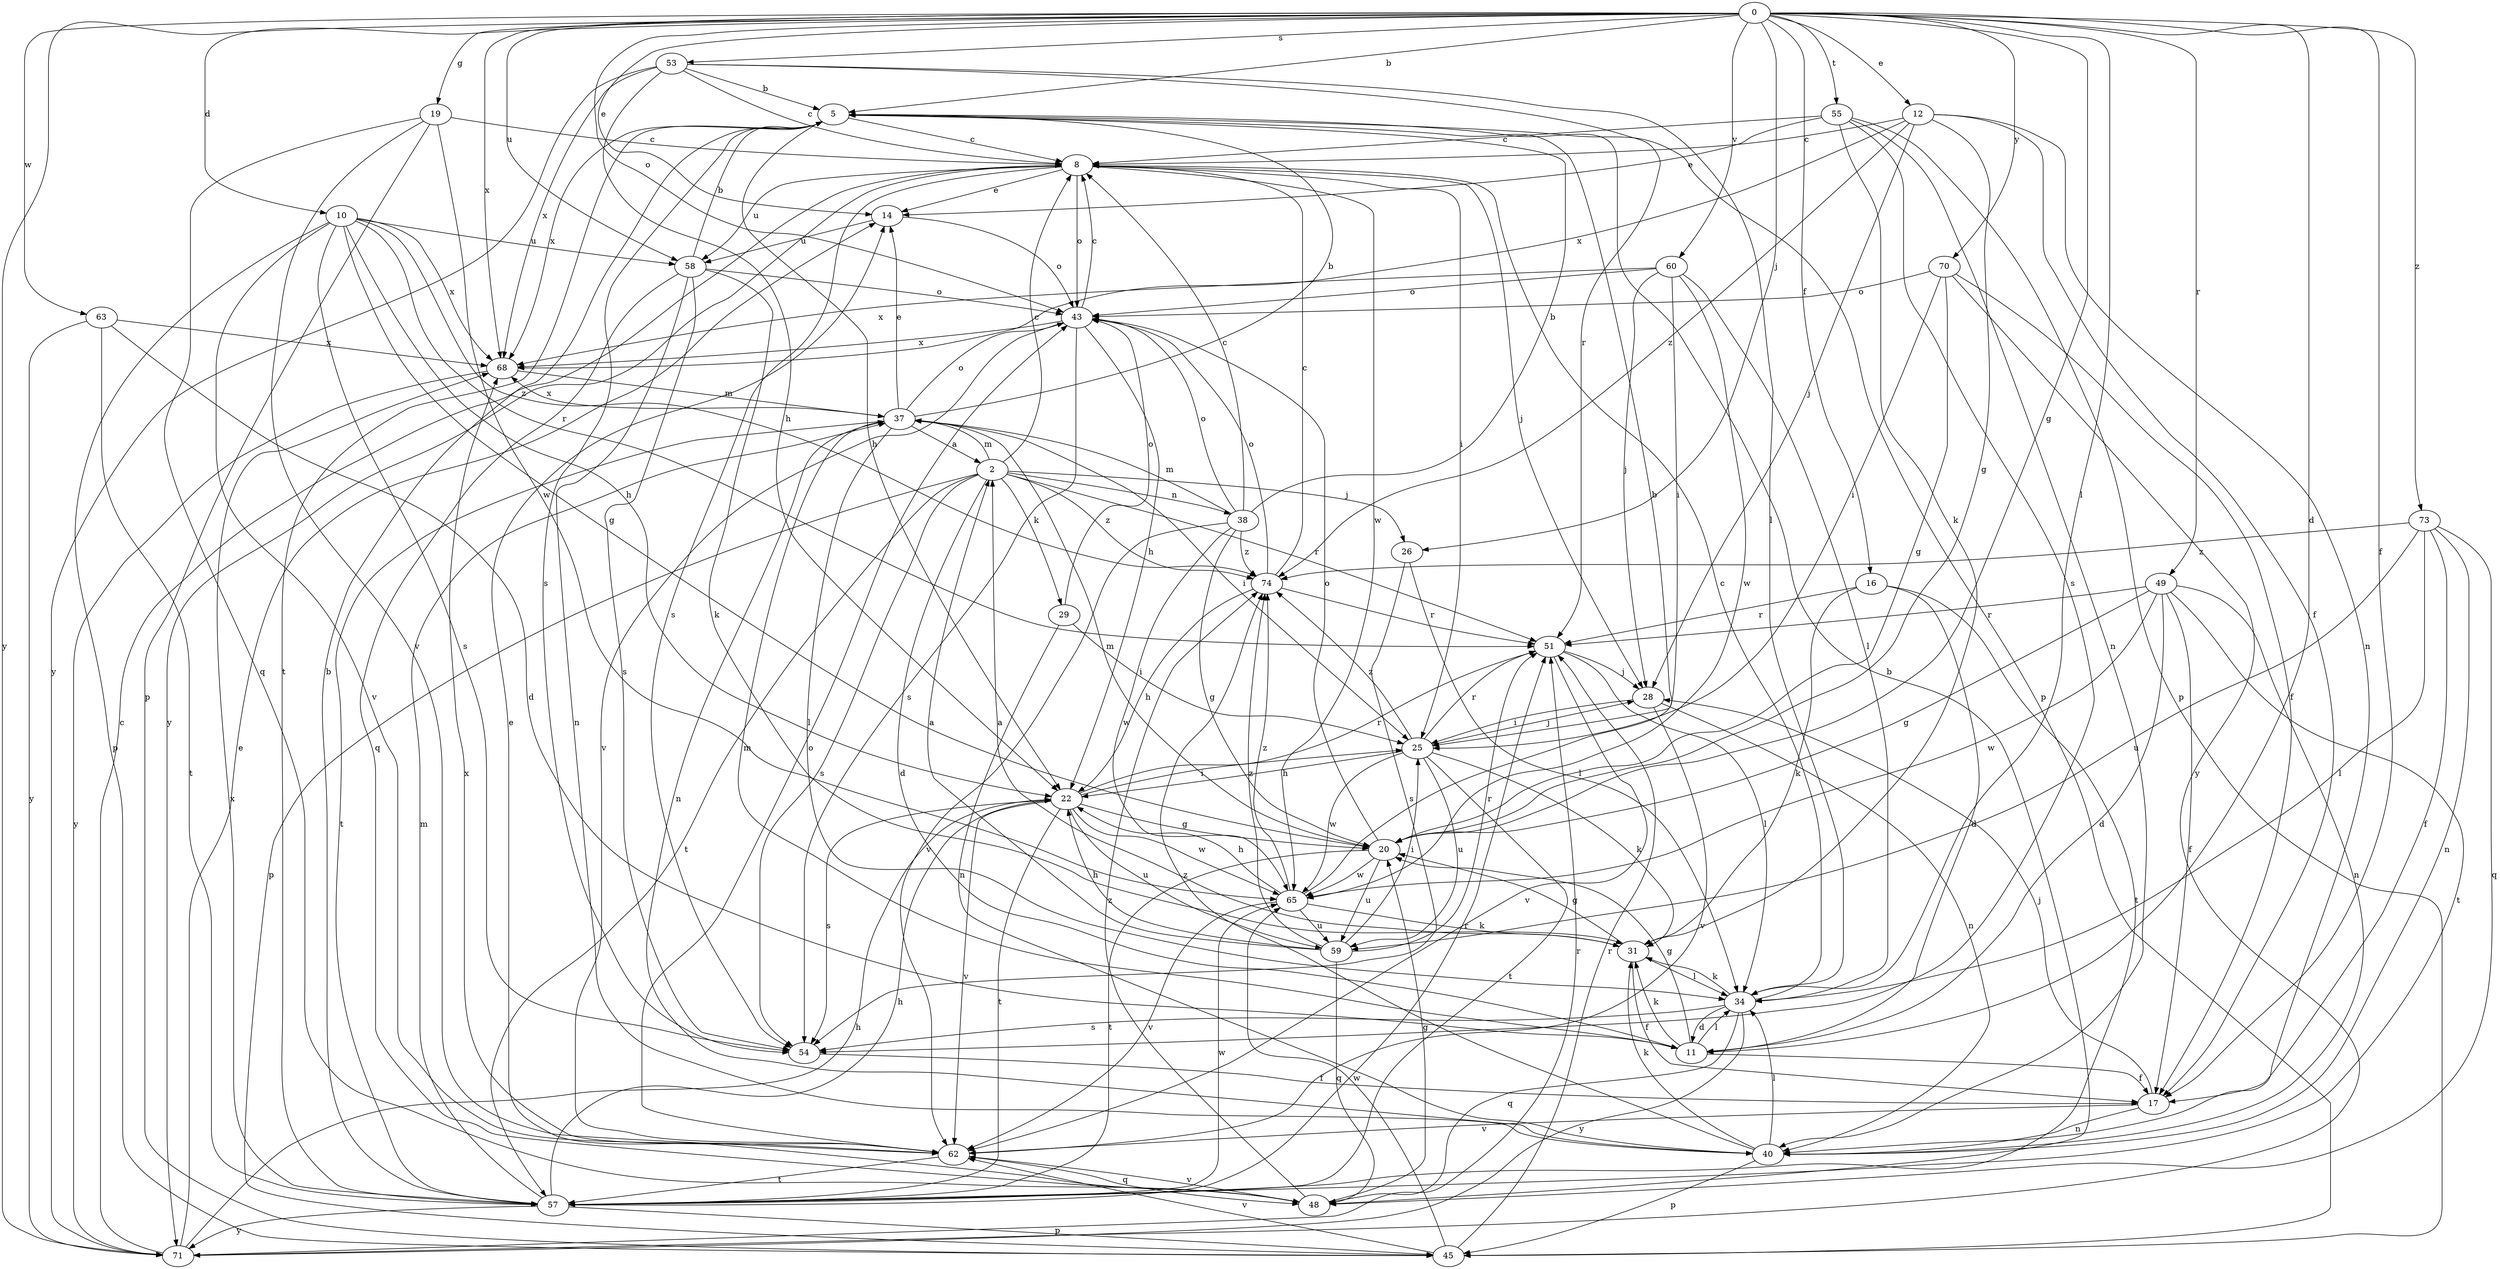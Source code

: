 strict digraph  {
0;
2;
5;
8;
10;
11;
12;
14;
16;
17;
19;
20;
22;
25;
26;
28;
29;
31;
34;
37;
38;
40;
43;
45;
48;
49;
51;
53;
54;
55;
57;
58;
59;
60;
62;
63;
65;
68;
70;
71;
73;
74;
0 -> 5  [label=b];
0 -> 10  [label=d];
0 -> 11  [label=d];
0 -> 12  [label=e];
0 -> 14  [label=e];
0 -> 16  [label=f];
0 -> 17  [label=f];
0 -> 19  [label=g];
0 -> 20  [label=g];
0 -> 26  [label=j];
0 -> 34  [label=l];
0 -> 43  [label=o];
0 -> 49  [label=r];
0 -> 53  [label=s];
0 -> 55  [label=t];
0 -> 58  [label=u];
0 -> 60  [label=v];
0 -> 63  [label=w];
0 -> 68  [label=x];
0 -> 70  [label=y];
0 -> 71  [label=y];
0 -> 73  [label=z];
2 -> 8  [label=c];
2 -> 11  [label=d];
2 -> 26  [label=j];
2 -> 29  [label=k];
2 -> 37  [label=m];
2 -> 38  [label=n];
2 -> 45  [label=p];
2 -> 51  [label=r];
2 -> 54  [label=s];
2 -> 57  [label=t];
2 -> 74  [label=z];
5 -> 8  [label=c];
5 -> 22  [label=h];
5 -> 45  [label=p];
5 -> 54  [label=s];
5 -> 57  [label=t];
5 -> 68  [label=x];
8 -> 14  [label=e];
8 -> 25  [label=i];
8 -> 28  [label=j];
8 -> 43  [label=o];
8 -> 54  [label=s];
8 -> 58  [label=u];
8 -> 65  [label=w];
8 -> 71  [label=y];
10 -> 20  [label=g];
10 -> 22  [label=h];
10 -> 45  [label=p];
10 -> 51  [label=r];
10 -> 54  [label=s];
10 -> 58  [label=u];
10 -> 62  [label=v];
10 -> 68  [label=x];
10 -> 74  [label=z];
11 -> 17  [label=f];
11 -> 20  [label=g];
11 -> 31  [label=k];
11 -> 34  [label=l];
11 -> 37  [label=m];
12 -> 8  [label=c];
12 -> 17  [label=f];
12 -> 20  [label=g];
12 -> 28  [label=j];
12 -> 40  [label=n];
12 -> 68  [label=x];
12 -> 74  [label=z];
14 -> 43  [label=o];
14 -> 58  [label=u];
16 -> 11  [label=d];
16 -> 31  [label=k];
16 -> 51  [label=r];
16 -> 57  [label=t];
17 -> 28  [label=j];
17 -> 40  [label=n];
17 -> 62  [label=v];
19 -> 8  [label=c];
19 -> 45  [label=p];
19 -> 48  [label=q];
19 -> 62  [label=v];
19 -> 65  [label=w];
20 -> 37  [label=m];
20 -> 43  [label=o];
20 -> 57  [label=t];
20 -> 59  [label=u];
20 -> 65  [label=w];
22 -> 20  [label=g];
22 -> 25  [label=i];
22 -> 51  [label=r];
22 -> 54  [label=s];
22 -> 57  [label=t];
22 -> 59  [label=u];
22 -> 62  [label=v];
22 -> 65  [label=w];
25 -> 22  [label=h];
25 -> 28  [label=j];
25 -> 31  [label=k];
25 -> 51  [label=r];
25 -> 57  [label=t];
25 -> 59  [label=u];
25 -> 65  [label=w];
25 -> 74  [label=z];
26 -> 34  [label=l];
26 -> 54  [label=s];
28 -> 25  [label=i];
28 -> 40  [label=n];
28 -> 62  [label=v];
29 -> 25  [label=i];
29 -> 40  [label=n];
29 -> 43  [label=o];
31 -> 2  [label=a];
31 -> 17  [label=f];
31 -> 20  [label=g];
31 -> 34  [label=l];
34 -> 8  [label=c];
34 -> 11  [label=d];
34 -> 31  [label=k];
34 -> 48  [label=q];
34 -> 54  [label=s];
34 -> 71  [label=y];
37 -> 2  [label=a];
37 -> 5  [label=b];
37 -> 14  [label=e];
37 -> 25  [label=i];
37 -> 34  [label=l];
37 -> 40  [label=n];
37 -> 43  [label=o];
37 -> 57  [label=t];
37 -> 68  [label=x];
38 -> 5  [label=b];
38 -> 8  [label=c];
38 -> 20  [label=g];
38 -> 37  [label=m];
38 -> 43  [label=o];
38 -> 62  [label=v];
38 -> 65  [label=w];
38 -> 74  [label=z];
40 -> 31  [label=k];
40 -> 34  [label=l];
40 -> 45  [label=p];
40 -> 74  [label=z];
43 -> 8  [label=c];
43 -> 22  [label=h];
43 -> 54  [label=s];
43 -> 62  [label=v];
43 -> 68  [label=x];
45 -> 51  [label=r];
45 -> 62  [label=v];
45 -> 65  [label=w];
48 -> 5  [label=b];
48 -> 14  [label=e];
48 -> 20  [label=g];
48 -> 62  [label=v];
48 -> 74  [label=z];
49 -> 11  [label=d];
49 -> 17  [label=f];
49 -> 20  [label=g];
49 -> 40  [label=n];
49 -> 51  [label=r];
49 -> 57  [label=t];
49 -> 65  [label=w];
51 -> 28  [label=j];
51 -> 34  [label=l];
51 -> 62  [label=v];
53 -> 5  [label=b];
53 -> 8  [label=c];
53 -> 22  [label=h];
53 -> 34  [label=l];
53 -> 51  [label=r];
53 -> 68  [label=x];
53 -> 71  [label=y];
54 -> 17  [label=f];
55 -> 8  [label=c];
55 -> 14  [label=e];
55 -> 31  [label=k];
55 -> 40  [label=n];
55 -> 45  [label=p];
55 -> 54  [label=s];
57 -> 5  [label=b];
57 -> 22  [label=h];
57 -> 37  [label=m];
57 -> 45  [label=p];
57 -> 51  [label=r];
57 -> 65  [label=w];
57 -> 68  [label=x];
57 -> 71  [label=y];
58 -> 5  [label=b];
58 -> 31  [label=k];
58 -> 40  [label=n];
58 -> 43  [label=o];
58 -> 48  [label=q];
58 -> 54  [label=s];
59 -> 2  [label=a];
59 -> 22  [label=h];
59 -> 25  [label=i];
59 -> 48  [label=q];
59 -> 51  [label=r];
59 -> 74  [label=z];
60 -> 25  [label=i];
60 -> 28  [label=j];
60 -> 34  [label=l];
60 -> 43  [label=o];
60 -> 65  [label=w];
60 -> 68  [label=x];
62 -> 43  [label=o];
62 -> 48  [label=q];
62 -> 57  [label=t];
62 -> 68  [label=x];
63 -> 11  [label=d];
63 -> 57  [label=t];
63 -> 68  [label=x];
63 -> 71  [label=y];
65 -> 5  [label=b];
65 -> 22  [label=h];
65 -> 31  [label=k];
65 -> 59  [label=u];
65 -> 62  [label=v];
65 -> 74  [label=z];
68 -> 37  [label=m];
68 -> 71  [label=y];
70 -> 17  [label=f];
70 -> 20  [label=g];
70 -> 25  [label=i];
70 -> 43  [label=o];
70 -> 71  [label=y];
71 -> 8  [label=c];
71 -> 14  [label=e];
71 -> 22  [label=h];
71 -> 51  [label=r];
73 -> 17  [label=f];
73 -> 34  [label=l];
73 -> 40  [label=n];
73 -> 48  [label=q];
73 -> 59  [label=u];
73 -> 74  [label=z];
74 -> 8  [label=c];
74 -> 22  [label=h];
74 -> 43  [label=o];
74 -> 51  [label=r];
}
